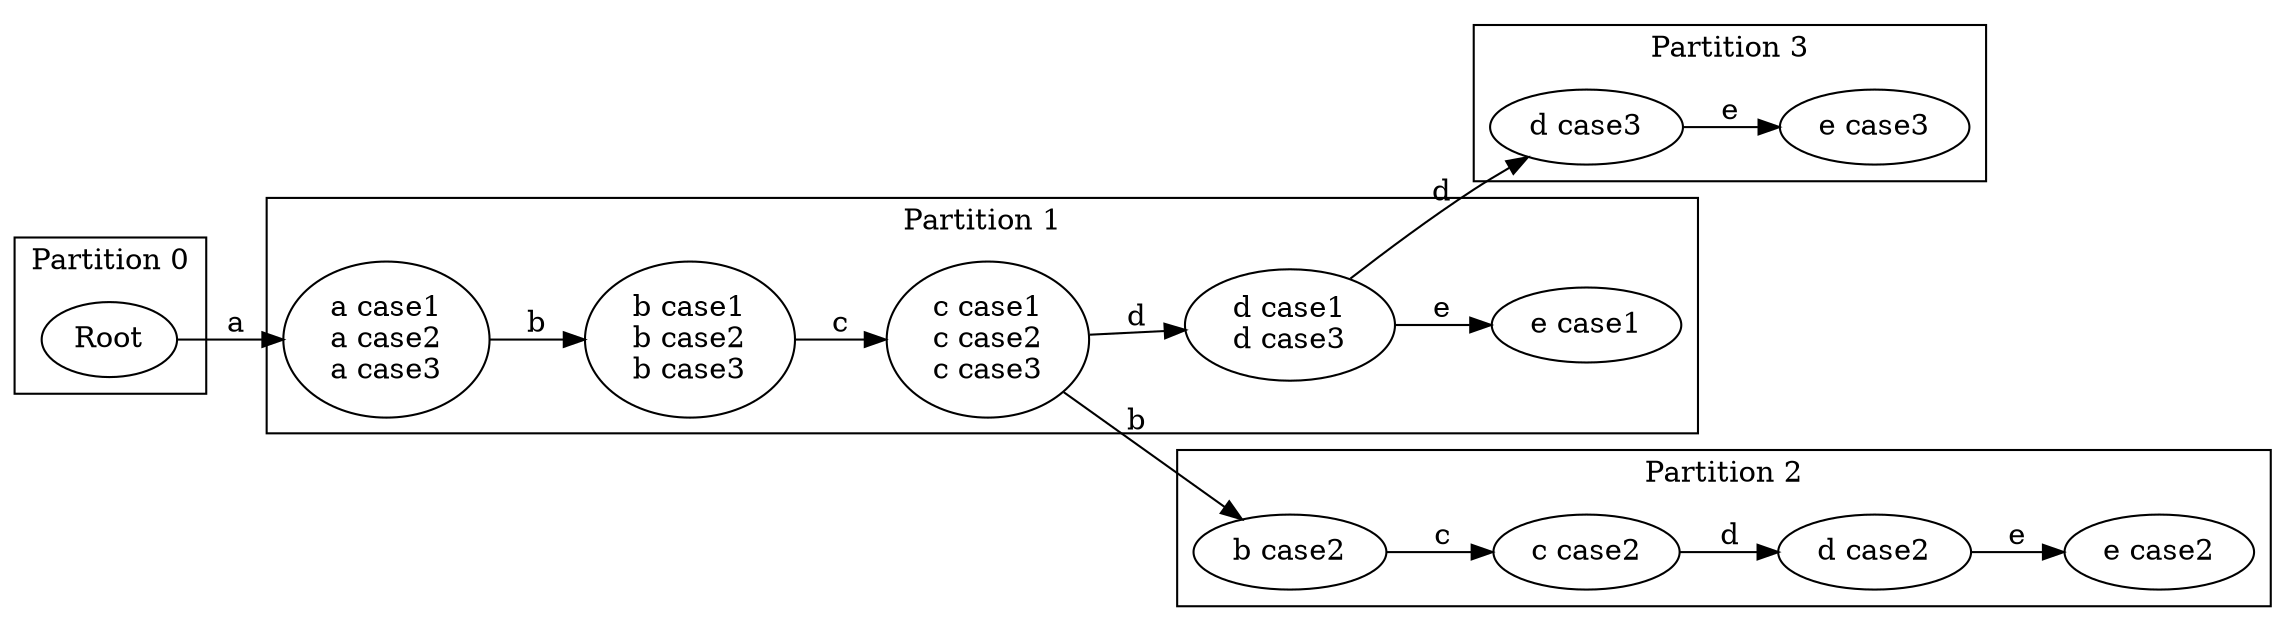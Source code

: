 digraph EPA {
    rankdir=LR;
    // states (nodes)
    "-955356007" [label="Root"];
    "448734952" [label="a case1\na case2\na case3"];
    "1025881722" [label="b case1\nb case2\nb case3"];
    "1737562409" [label="c case1\nc case2\nc case3"];
    "-1970140069" [label="d case1\nd case3"];
    "-944799894" [label="e case1"];
    "-944799895" [label="d case3"];
    "775974428" [label="e case3"];
    "-1970140071" [label="b case2"];
    "-944799958" [label="c case2"];
    "775972474" [label="d case2"];
    "-1714656981" [label="e case2"];
    // transitions
    "-955356007" -> "448734952" [label="a"];
    "448734952" -> "1025881722" [label="b"];
    "1025881722" -> "1737562409" [label="c"];
    "1737562409" -> "-1970140069" [label="d"];
    "1737562409" -> "-1970140071" [label="b"];
    "-1970140069" -> "-944799894" [label="e"];
    "-1970140069" -> "-944799895" [label="d"];
    "-944799895" -> "775974428" [label="e"];
    "-1970140071" -> "-944799958" [label="c"];
    "-944799958" -> "775972474" [label="d"];
    "775972474" -> "-1714656981" [label="e"];
    // partitions
    subgraph cluster_partition0 {
        label = "Partition 0";
        color=black;
        "-955356007"
    }
    subgraph cluster_partition1 {
        label = "Partition 1";
        color=black;
        "448734952"
        "1025881722"
        "1737562409"
        "-1970140069"
        "-944799894"
    }
    subgraph cluster_partition3 {
        label = "Partition 3";
        color=black;
        "-944799895"
        "775974428"
    }
    subgraph cluster_partition2 {
        label = "Partition 2";
        color=black;
        "-1970140071"
        "-944799958"
        "775972474"
        "-1714656981"
    }
}
